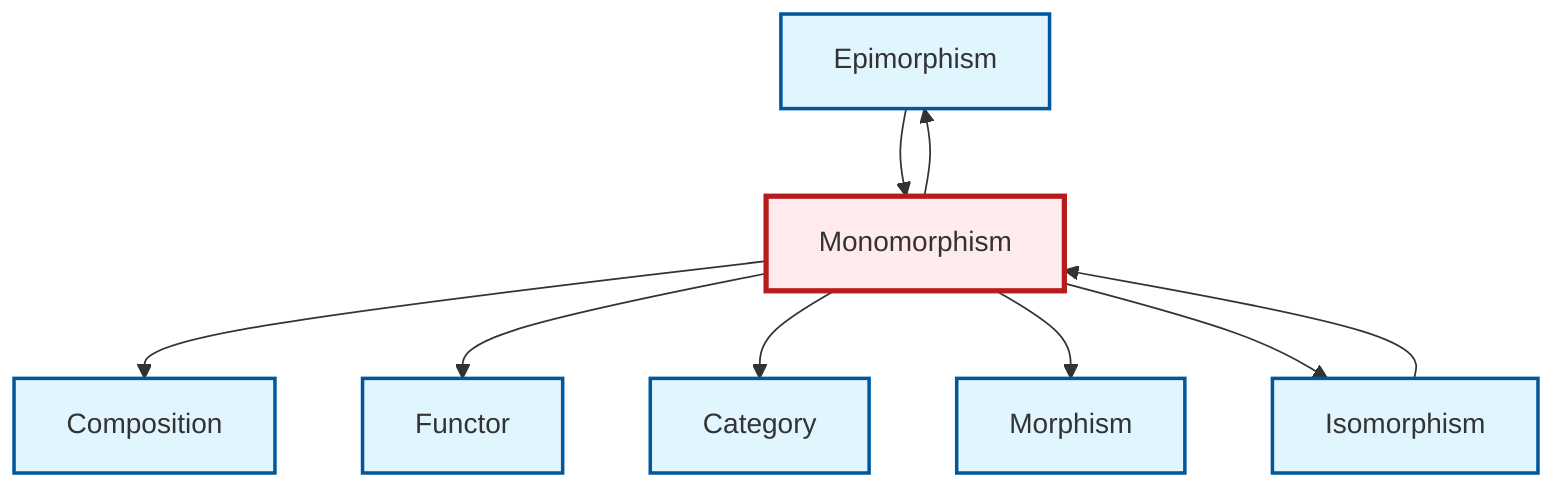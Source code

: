 graph TD
    classDef definition fill:#e1f5fe,stroke:#01579b,stroke-width:2px
    classDef theorem fill:#f3e5f5,stroke:#4a148c,stroke-width:2px
    classDef axiom fill:#fff3e0,stroke:#e65100,stroke-width:2px
    classDef example fill:#e8f5e9,stroke:#1b5e20,stroke-width:2px
    classDef current fill:#ffebee,stroke:#b71c1c,stroke-width:3px
    def-epimorphism["Epimorphism"]:::definition
    def-morphism["Morphism"]:::definition
    def-functor["Functor"]:::definition
    def-isomorphism["Isomorphism"]:::definition
    def-monomorphism["Monomorphism"]:::definition
    def-category["Category"]:::definition
    def-composition["Composition"]:::definition
    def-epimorphism --> def-monomorphism
    def-monomorphism --> def-epimorphism
    def-monomorphism --> def-composition
    def-monomorphism --> def-functor
    def-isomorphism --> def-monomorphism
    def-monomorphism --> def-category
    def-monomorphism --> def-morphism
    def-monomorphism --> def-isomorphism
    class def-monomorphism current